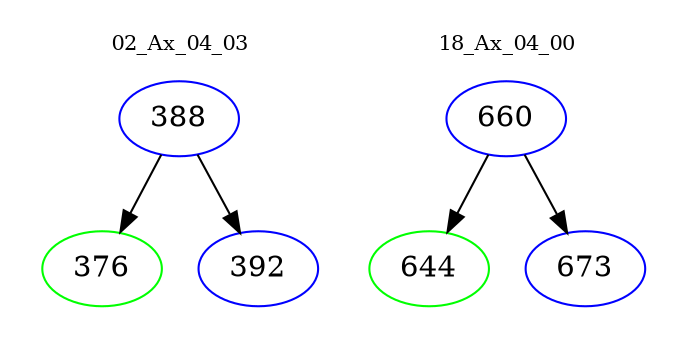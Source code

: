 digraph{
subgraph cluster_0 {
color = white
label = "02_Ax_04_03";
fontsize=10;
T0_388 [label="388", color="blue"]
T0_388 -> T0_376 [color="black"]
T0_376 [label="376", color="green"]
T0_388 -> T0_392 [color="black"]
T0_392 [label="392", color="blue"]
}
subgraph cluster_1 {
color = white
label = "18_Ax_04_00";
fontsize=10;
T1_660 [label="660", color="blue"]
T1_660 -> T1_644 [color="black"]
T1_644 [label="644", color="green"]
T1_660 -> T1_673 [color="black"]
T1_673 [label="673", color="blue"]
}
}
